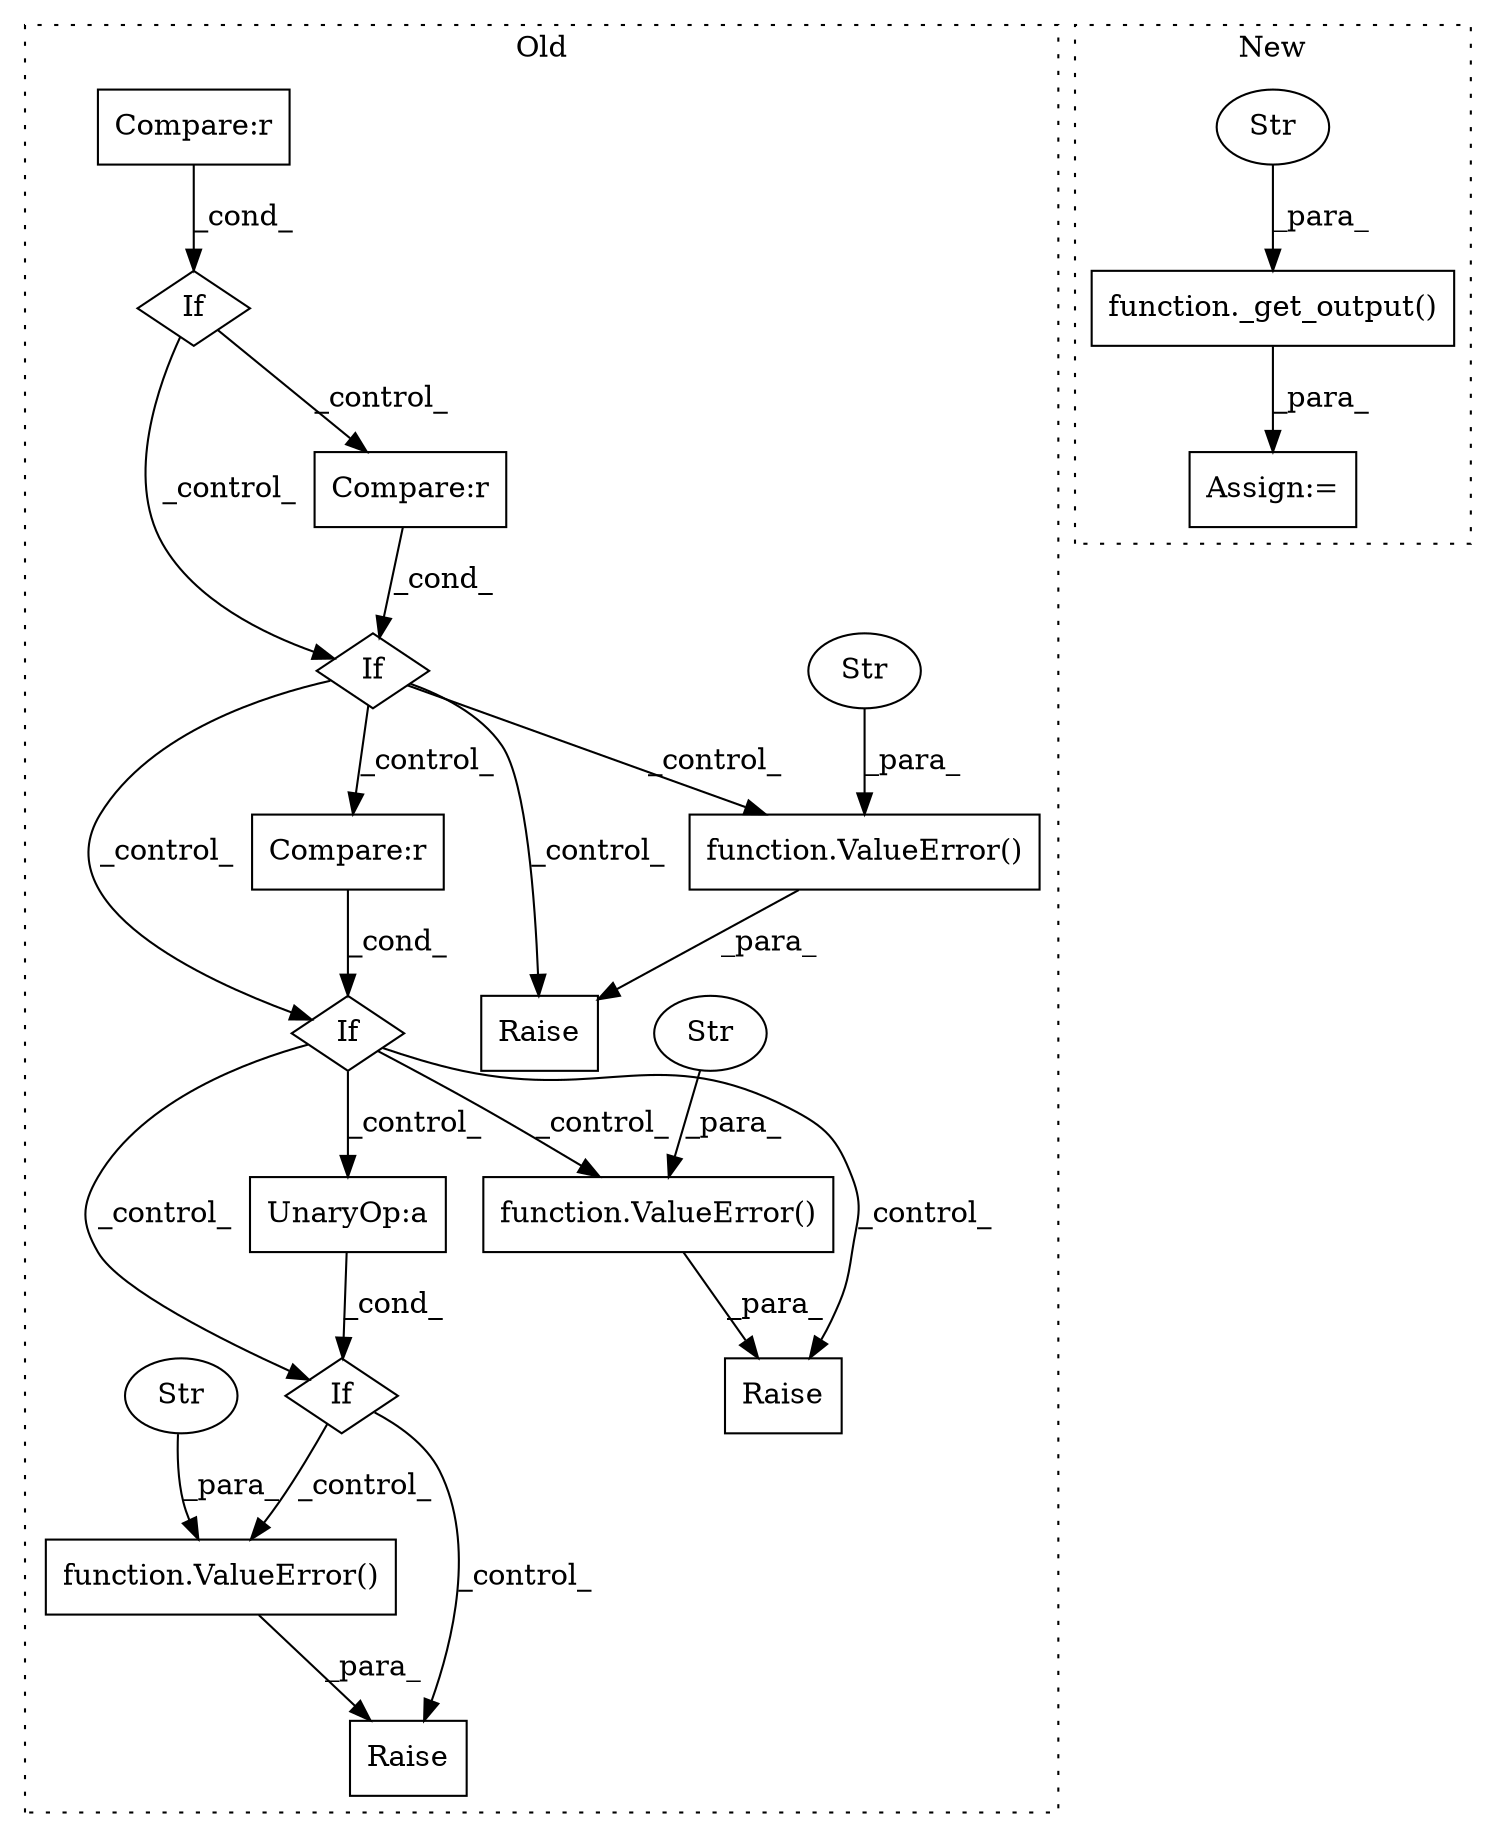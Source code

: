 digraph G {
subgraph cluster0 {
1 [label="If" a="96" s="2233" l="3" shape="diamond"];
3 [label="UnaryOp:a" a="61" s="2236" l="30" shape="box"];
4 [label="If" a="96" s="2036" l="3" shape="diamond"];
6 [label="Compare:r" a="40" s="2039" l="23" shape="box"];
7 [label="Raise" a="91" s="2268" l="6" shape="box"];
8 [label="function.ValueError()" a="75" s="2274,2328" l="11,1" shape="box"];
9 [label="Str" a="66" s="2285" l="43" shape="ellipse"];
10 [label="If" a="96" s="2005" l="3" shape="diamond"];
11 [label="Compare:r" a="40" s="2008" l="18" shape="box"];
12 [label="Raise" a="91" s="2064" l="6" shape="box"];
13 [label="If" a="96" s="2134" l="3" shape="diamond"];
14 [label="Compare:r" a="40" s="2137" l="23" shape="box"];
15 [label="Raise" a="91" s="2162" l="6" shape="box"];
17 [label="function.ValueError()" a="75" s="2070,2124" l="11,1" shape="box"];
18 [label="Str" a="66" s="2081" l="43" shape="ellipse"];
19 [label="function.ValueError()" a="75" s="2168,2223" l="11,1" shape="box"];
20 [label="Str" a="66" s="2179" l="44" shape="ellipse"];
label = "Old";
style="dotted";
}
subgraph cluster1 {
2 [label="function._get_output()" a="75" s="2083,2116" l="12,1" shape="box"];
5 [label="Str" a="66" s="2106" l="10" shape="ellipse"];
16 [label="Assign:=" a="68" s="2080" l="3" shape="box"];
label = "New";
style="dotted";
}
1 -> 7 [label="_control_"];
1 -> 8 [label="_control_"];
2 -> 16 [label="_para_"];
3 -> 1 [label="_cond_"];
4 -> 12 [label="_control_"];
4 -> 14 [label="_control_"];
4 -> 17 [label="_control_"];
4 -> 13 [label="_control_"];
5 -> 2 [label="_para_"];
6 -> 4 [label="_cond_"];
8 -> 7 [label="_para_"];
9 -> 8 [label="_para_"];
10 -> 6 [label="_control_"];
10 -> 4 [label="_control_"];
11 -> 10 [label="_cond_"];
13 -> 1 [label="_control_"];
13 -> 19 [label="_control_"];
13 -> 3 [label="_control_"];
13 -> 15 [label="_control_"];
14 -> 13 [label="_cond_"];
17 -> 12 [label="_para_"];
18 -> 17 [label="_para_"];
19 -> 15 [label="_para_"];
20 -> 19 [label="_para_"];
}